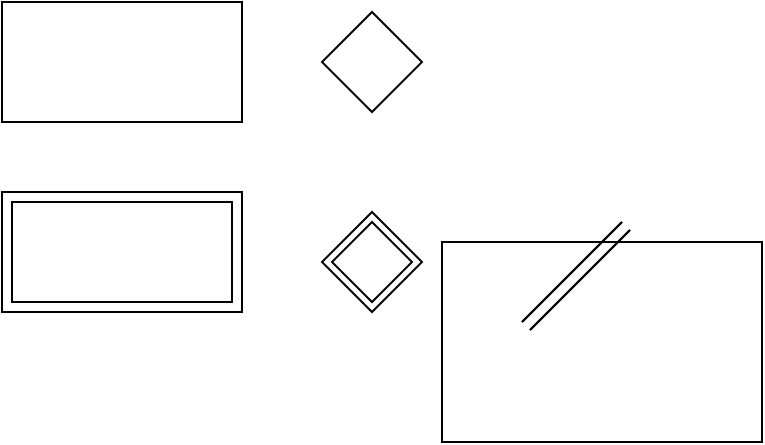 <mxfile version="24.3.1" type="github">
  <diagram name="Page-1" id="Cw1P0HNPZCmHKnwz0BkA">
    <mxGraphModel dx="875" dy="408" grid="1" gridSize="10" guides="1" tooltips="1" connect="1" arrows="1" fold="1" page="1" pageScale="1" pageWidth="850" pageHeight="1100" math="0" shadow="0">
      <root>
        <mxCell id="0" />
        <mxCell id="1" parent="0" />
        <mxCell id="HlCZikocZT4bZZD4Iu_R-1" value="" style="whiteSpace=wrap;html=1;" parent="1" vertex="1">
          <mxGeometry x="80" y="70" width="120" height="60" as="geometry" />
        </mxCell>
        <mxCell id="D1tQ9XlrwvkGA66BsV1z-5" value="" style="rhombus;whiteSpace=wrap;html=1;" vertex="1" parent="1">
          <mxGeometry x="240" y="75" width="50" height="50" as="geometry" />
        </mxCell>
        <mxCell id="D1tQ9XlrwvkGA66BsV1z-8" value="" style="group" vertex="1" connectable="0" parent="1">
          <mxGeometry x="240" y="175" width="50" height="50" as="geometry" />
        </mxCell>
        <mxCell id="D1tQ9XlrwvkGA66BsV1z-9" value="" style="rhombus;whiteSpace=wrap;html=1;" vertex="1" parent="D1tQ9XlrwvkGA66BsV1z-8">
          <mxGeometry width="50" height="50" as="geometry" />
        </mxCell>
        <mxCell id="D1tQ9XlrwvkGA66BsV1z-10" value="" style="rhombus;whiteSpace=wrap;html=1;" vertex="1" parent="D1tQ9XlrwvkGA66BsV1z-8">
          <mxGeometry x="5" y="5" width="40" height="40" as="geometry" />
        </mxCell>
        <mxCell id="D1tQ9XlrwvkGA66BsV1z-12" value="" style="group" vertex="1" connectable="0" parent="1">
          <mxGeometry x="80" y="165" width="120" height="60" as="geometry" />
        </mxCell>
        <mxCell id="D1tQ9XlrwvkGA66BsV1z-13" value="" style="rounded=0;whiteSpace=wrap;html=1;strokeColor=default;shadow=0;" vertex="1" parent="D1tQ9XlrwvkGA66BsV1z-12">
          <mxGeometry width="120" height="60" as="geometry" />
        </mxCell>
        <mxCell id="D1tQ9XlrwvkGA66BsV1z-14" value="" style="rounded=0;whiteSpace=wrap;html=1;" vertex="1" parent="D1tQ9XlrwvkGA66BsV1z-12">
          <mxGeometry x="5" y="5" width="110" height="50" as="geometry" />
        </mxCell>
        <mxCell id="Oj4iFnCpumMroZBu-asZ-1" value="" style="rounded=0;whiteSpace=wrap;html=1;" vertex="1" parent="1">
          <mxGeometry x="300" y="190" width="160" height="100" as="geometry" />
        </mxCell>
        <mxCell id="D1tQ9XlrwvkGA66BsV1z-31" value="" style="group" vertex="1" connectable="0" parent="1">
          <mxGeometry x="340" y="180" width="54" height="54" as="geometry" />
        </mxCell>
        <mxCell id="D1tQ9XlrwvkGA66BsV1z-32" value="" style="endArrow=none;html=1;rounded=0;" edge="1" parent="D1tQ9XlrwvkGA66BsV1z-31">
          <mxGeometry width="50" height="50" relative="1" as="geometry">
            <mxPoint x="4" y="54" as="sourcePoint" />
            <mxPoint x="54" y="4" as="targetPoint" />
          </mxGeometry>
        </mxCell>
        <mxCell id="D1tQ9XlrwvkGA66BsV1z-33" value="" style="endArrow=none;html=1;rounded=0;" edge="1" parent="D1tQ9XlrwvkGA66BsV1z-31">
          <mxGeometry width="50" height="50" relative="1" as="geometry">
            <mxPoint y="50" as="sourcePoint" />
            <mxPoint x="50" as="targetPoint" />
          </mxGeometry>
        </mxCell>
        <mxCell id="D1tQ9XlrwvkGA66BsV1z-34" value="" style="group" vertex="1" connectable="0" parent="1">
          <mxGeometry x="340" y="180" width="54" height="54" as="geometry" />
        </mxCell>
        <mxCell id="D1tQ9XlrwvkGA66BsV1z-35" value="" style="endArrow=none;html=1;rounded=0;" edge="1" parent="D1tQ9XlrwvkGA66BsV1z-34">
          <mxGeometry width="50" height="50" relative="1" as="geometry">
            <mxPoint x="4" y="54" as="sourcePoint" />
            <mxPoint x="54" y="4" as="targetPoint" />
          </mxGeometry>
        </mxCell>
        <mxCell id="D1tQ9XlrwvkGA66BsV1z-36" value="" style="endArrow=none;html=1;rounded=0;" edge="1" parent="D1tQ9XlrwvkGA66BsV1z-34">
          <mxGeometry width="50" height="50" relative="1" as="geometry">
            <mxPoint y="50" as="sourcePoint" />
            <mxPoint x="50" as="targetPoint" />
          </mxGeometry>
        </mxCell>
      </root>
    </mxGraphModel>
  </diagram>
</mxfile>
